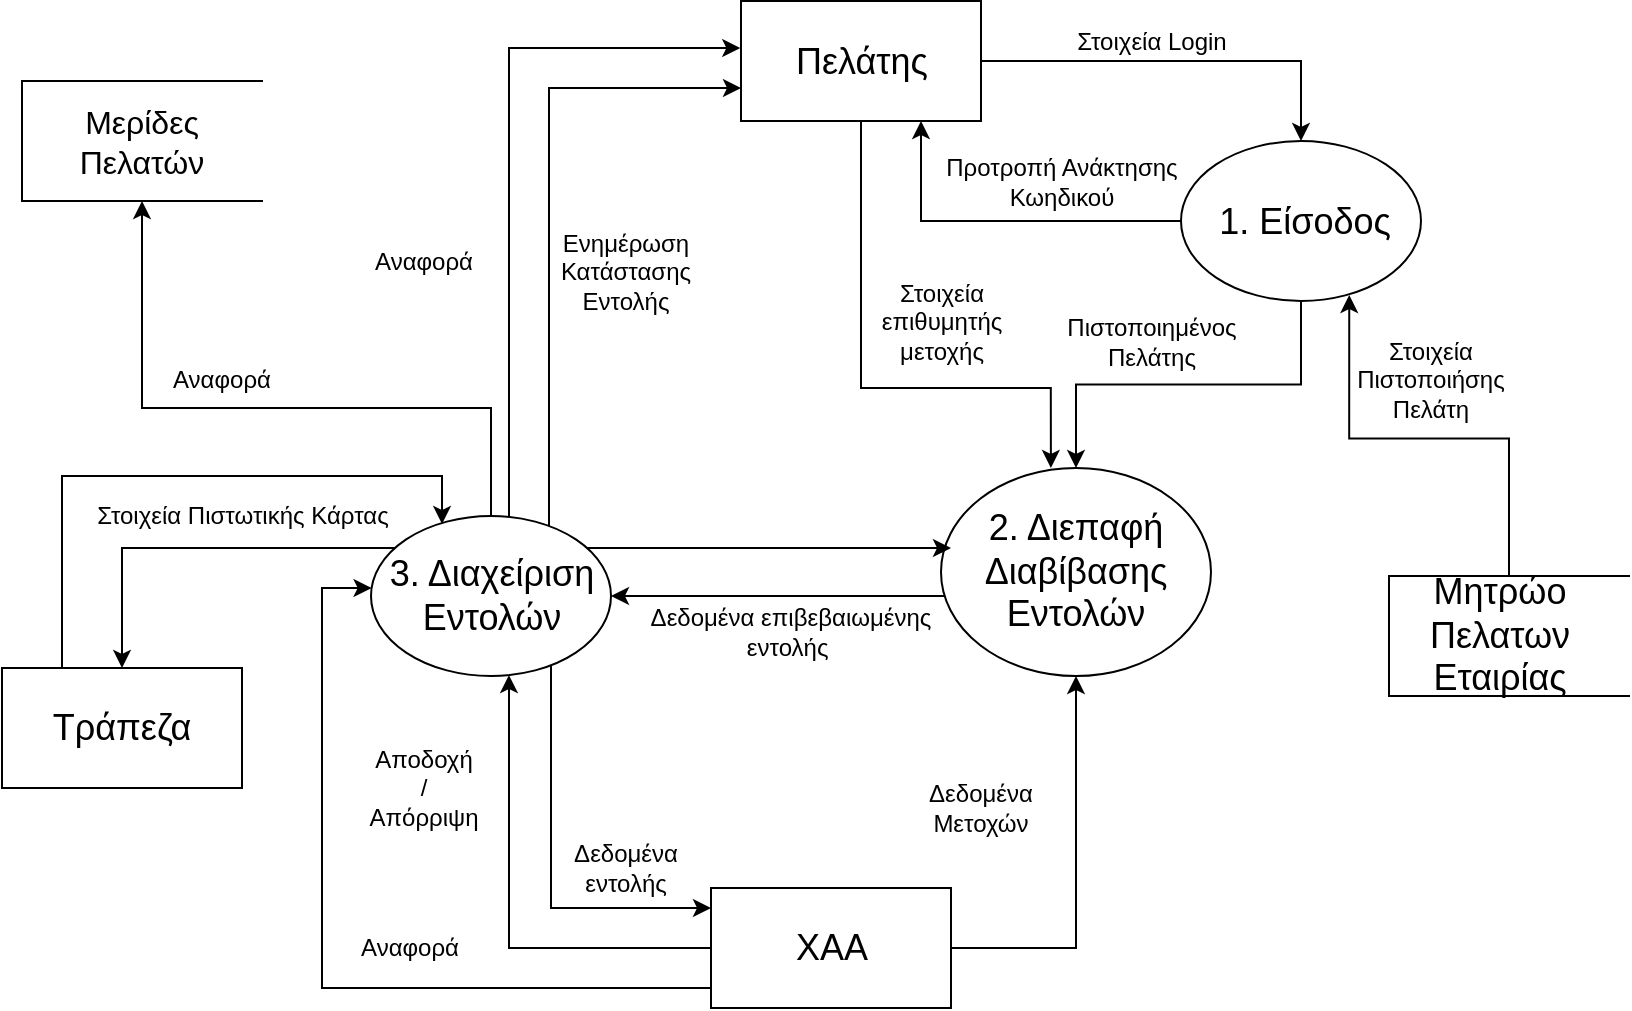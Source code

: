 <mxfile version="10.8.9" type="device"><diagram id="5hDE2YENWF5EzgXpUFWV" name="Page-1"><mxGraphModel dx="828" dy="570" grid="1" gridSize="10" guides="1" tooltips="1" connect="1" arrows="1" fold="1" page="1" pageScale="1" pageWidth="850" pageHeight="1100" math="0" shadow="0"><root><mxCell id="0"/><mxCell id="1" parent="0"/><mxCell id="2Jcjepf-wgYnSCiZa8Y2-4" value="" style="rounded=0;whiteSpace=wrap;html=1;fillColor=none;" parent="1" vertex="1"><mxGeometry x="379.5" y="26.5" width="120" height="60" as="geometry"/></mxCell><mxCell id="GRQ15BTBW4CokyNVDJQ9-27" style="edgeStyle=orthogonalEdgeStyle;rounded=0;orthogonalLoop=1;jettySize=auto;html=1;entryX=0.5;entryY=1;entryDx=0;entryDy=0;" edge="1" parent="1" source="2Jcjepf-wgYnSCiZa8Y2-5" target="GRQ15BTBW4CokyNVDJQ9-4"><mxGeometry relative="1" as="geometry"><mxPoint x="563.5" y="390" as="targetPoint"/><Array as="points"><mxPoint x="547.5" y="500"/></Array></mxGeometry></mxCell><mxCell id="GRQ15BTBW4CokyNVDJQ9-35" style="edgeStyle=orthogonalEdgeStyle;rounded=0;orthogonalLoop=1;jettySize=auto;html=1;" edge="1" parent="1" source="2Jcjepf-wgYnSCiZa8Y2-5" target="GRQ15BTBW4CokyNVDJQ9-5"><mxGeometry relative="1" as="geometry"><mxPoint x="224.5" y="364" as="targetPoint"/><Array as="points"><mxPoint x="263.5" y="500"/></Array></mxGeometry></mxCell><mxCell id="GRQ15BTBW4CokyNVDJQ9-47" style="edgeStyle=orthogonalEdgeStyle;rounded=0;orthogonalLoop=1;jettySize=auto;html=1;" edge="1" parent="1" source="2Jcjepf-wgYnSCiZa8Y2-5" target="GRQ15BTBW4CokyNVDJQ9-5"><mxGeometry relative="1" as="geometry"><mxPoint x="123.5" y="320" as="targetPoint"/><Array as="points"><mxPoint x="170" y="520"/><mxPoint x="170" y="320"/></Array></mxGeometry></mxCell><mxCell id="2Jcjepf-wgYnSCiZa8Y2-5" value="" style="rounded=0;whiteSpace=wrap;html=1;fillColor=none;" parent="1" vertex="1"><mxGeometry x="364.5" y="470" width="120" height="60" as="geometry"/></mxCell><mxCell id="2Jcjepf-wgYnSCiZa8Y2-19" value="" style="shape=partialRectangle;whiteSpace=wrap;html=1;bottom=1;right=1;left=1;top=0;fillColor=none;routingCenterX=-0.5;rotation=90;" parent="1" vertex="1"><mxGeometry x="50" y="36.5" width="60" height="120" as="geometry"/></mxCell><mxCell id="GRQ15BTBW4CokyNVDJQ9-18" style="edgeStyle=orthogonalEdgeStyle;rounded=0;orthogonalLoop=1;jettySize=auto;html=1;entryX=0.701;entryY=0.963;entryDx=0;entryDy=0;entryPerimeter=0;" edge="1" parent="1" source="2Jcjepf-wgYnSCiZa8Y2-20" target="GRQ15BTBW4CokyNVDJQ9-2"><mxGeometry relative="1" as="geometry"><mxPoint x="683" y="179" as="targetPoint"/></mxGeometry></mxCell><mxCell id="2Jcjepf-wgYnSCiZa8Y2-20" value="" style="shape=partialRectangle;whiteSpace=wrap;html=1;bottom=1;right=1;left=1;top=0;fillColor=none;routingCenterX=-0.5;rotation=90;" parent="1" vertex="1"><mxGeometry x="733.5" y="284" width="60" height="120" as="geometry"/></mxCell><mxCell id="GRQ15BTBW4CokyNVDJQ9-8" style="edgeStyle=orthogonalEdgeStyle;rounded=0;orthogonalLoop=1;jettySize=auto;html=1;" edge="1" parent="1" source="2Jcjepf-wgYnSCiZa8Y2-21" target="GRQ15BTBW4CokyNVDJQ9-2"><mxGeometry relative="1" as="geometry"/></mxCell><mxCell id="GRQ15BTBW4CokyNVDJQ9-38" style="edgeStyle=orthogonalEdgeStyle;rounded=0;orthogonalLoop=1;jettySize=auto;html=1;entryX=0.407;entryY=0;entryDx=0;entryDy=0;entryPerimeter=0;" edge="1" parent="1" source="2Jcjepf-wgYnSCiZa8Y2-21" target="GRQ15BTBW4CokyNVDJQ9-4"><mxGeometry relative="1" as="geometry"><Array as="points"><mxPoint x="439.5" y="220"/><mxPoint x="534.5" y="220"/></Array></mxGeometry></mxCell><mxCell id="2Jcjepf-wgYnSCiZa8Y2-21" value="&lt;font style=&quot;font-size: 18px&quot;&gt;Πελάτης&lt;/font&gt;" style="text;html=1;strokeColor=none;fillColor=none;align=center;verticalAlign=middle;whiteSpace=wrap;rounded=0;" parent="1" vertex="1"><mxGeometry x="379.5" y="26.5" width="120" height="60" as="geometry"/></mxCell><mxCell id="2Jcjepf-wgYnSCiZa8Y2-22" value="&lt;font style=&quot;font-size: 18px&quot;&gt;ΧΑΑ&lt;/font&gt;" style="text;html=1;strokeColor=none;fillColor=none;align=center;verticalAlign=middle;whiteSpace=wrap;rounded=0;" parent="1" vertex="1"><mxGeometry x="404.5" y="490" width="40" height="20" as="geometry"/></mxCell><mxCell id="2Jcjepf-wgYnSCiZa8Y2-23" value="&lt;font size=&quot;3&quot;&gt;Μερίδες Πελατών&lt;/font&gt;" style="text;html=1;strokeColor=none;fillColor=none;align=center;verticalAlign=middle;whiteSpace=wrap;rounded=0;" parent="1" vertex="1"><mxGeometry x="30" y="71.5" width="100" height="50" as="geometry"/></mxCell><mxCell id="2Jcjepf-wgYnSCiZa8Y2-24" value="&lt;font style=&quot;font-size: 18px&quot;&gt;Μητρώο Πελατων Εταιρίας&lt;/font&gt;" style="text;html=1;strokeColor=none;fillColor=none;align=center;verticalAlign=middle;whiteSpace=wrap;rounded=0;" parent="1" vertex="1"><mxGeometry x="713.5" y="319" width="90" height="50" as="geometry"/></mxCell><mxCell id="2Jcjepf-wgYnSCiZa8Y2-28" value="Αναφορά" style="text;html=1;strokeColor=none;fillColor=none;align=center;verticalAlign=middle;whiteSpace=wrap;rounded=0;" parent="1" vertex="1"><mxGeometry x="90" y="205.5" width="60" height="20" as="geometry"/></mxCell><mxCell id="2Jcjepf-wgYnSCiZa8Y2-36" value="Δεδομένα Μετοχών" style="text;html=1;strokeColor=none;fillColor=none;align=center;verticalAlign=middle;whiteSpace=wrap;rounded=0;" parent="1" vertex="1"><mxGeometry x="467" y="420" width="65" height="20" as="geometry"/></mxCell><mxCell id="2Jcjepf-wgYnSCiZa8Y2-64" value="" style="rounded=0;whiteSpace=wrap;html=1;fillColor=none;" parent="1" vertex="1"><mxGeometry x="10" y="360" width="120" height="60" as="geometry"/></mxCell><mxCell id="GRQ15BTBW4CokyNVDJQ9-52" style="edgeStyle=orthogonalEdgeStyle;rounded=0;orthogonalLoop=1;jettySize=auto;html=1;entryX=0.296;entryY=0.05;entryDx=0;entryDy=0;entryPerimeter=0;" edge="1" parent="1" source="2Jcjepf-wgYnSCiZa8Y2-66" target="GRQ15BTBW4CokyNVDJQ9-5"><mxGeometry relative="1" as="geometry"><Array as="points"><mxPoint x="40" y="264"/><mxPoint x="230" y="264"/></Array></mxGeometry></mxCell><mxCell id="2Jcjepf-wgYnSCiZa8Y2-66" value="&lt;font style=&quot;font-size: 18px&quot;&gt;Τράπεζα&lt;/font&gt;" style="text;html=1;strokeColor=none;fillColor=none;align=center;verticalAlign=middle;whiteSpace=wrap;rounded=0;" parent="1" vertex="1"><mxGeometry x="10" y="360" width="120" height="60" as="geometry"/></mxCell><mxCell id="2Jcjepf-wgYnSCiZa8Y2-70" value="Στοιχεία Πιστωτικής Κάρτας" style="text;html=1;strokeColor=none;fillColor=none;align=center;verticalAlign=middle;whiteSpace=wrap;rounded=0;" parent="1" vertex="1"><mxGeometry x="52.5" y="274" width="155" height="20" as="geometry"/></mxCell><mxCell id="GRQ15BTBW4CokyNVDJQ9-9" style="edgeStyle=orthogonalEdgeStyle;rounded=0;orthogonalLoop=1;jettySize=auto;html=1;entryX=0.75;entryY=1;entryDx=0;entryDy=0;" edge="1" parent="1" source="GRQ15BTBW4CokyNVDJQ9-2" target="2Jcjepf-wgYnSCiZa8Y2-21"><mxGeometry relative="1" as="geometry"><mxPoint x="469.5" y="96.5" as="targetPoint"/></mxGeometry></mxCell><mxCell id="GRQ15BTBW4CokyNVDJQ9-20" style="edgeStyle=orthogonalEdgeStyle;rounded=0;orthogonalLoop=1;jettySize=auto;html=1;entryX=0.5;entryY=0;entryDx=0;entryDy=0;" edge="1" parent="1" source="GRQ15BTBW4CokyNVDJQ9-2" target="GRQ15BTBW4CokyNVDJQ9-4"><mxGeometry relative="1" as="geometry"/></mxCell><mxCell id="GRQ15BTBW4CokyNVDJQ9-2" value="" style="ellipse;whiteSpace=wrap;html=1;" vertex="1" parent="1"><mxGeometry x="599.5" y="96.5" width="120" height="80" as="geometry"/></mxCell><mxCell id="GRQ15BTBW4CokyNVDJQ9-3" value="&lt;font style=&quot;font-size: 18px&quot;&gt;1. Είσοδος&lt;/font&gt;" style="text;html=1;strokeColor=none;fillColor=none;align=center;verticalAlign=middle;whiteSpace=wrap;rounded=0;" vertex="1" parent="1"><mxGeometry x="608.5" y="126.5" width="105" height="20" as="geometry"/></mxCell><mxCell id="GRQ15BTBW4CokyNVDJQ9-29" style="edgeStyle=orthogonalEdgeStyle;rounded=0;orthogonalLoop=1;jettySize=auto;html=1;entryX=1;entryY=0.5;entryDx=0;entryDy=0;" edge="1" parent="1" source="GRQ15BTBW4CokyNVDJQ9-4" target="GRQ15BTBW4CokyNVDJQ9-5"><mxGeometry relative="1" as="geometry"><Array as="points"><mxPoint x="434.5" y="324"/><mxPoint x="434.5" y="324"/></Array></mxGeometry></mxCell><mxCell id="GRQ15BTBW4CokyNVDJQ9-4" value="" style="ellipse;whiteSpace=wrap;html=1;" vertex="1" parent="1"><mxGeometry x="479.5" y="260" width="135" height="104" as="geometry"/></mxCell><mxCell id="GRQ15BTBW4CokyNVDJQ9-31" style="edgeStyle=orthogonalEdgeStyle;rounded=0;orthogonalLoop=1;jettySize=auto;html=1;" edge="1" parent="1" source="GRQ15BTBW4CokyNVDJQ9-5"><mxGeometry relative="1" as="geometry"><mxPoint x="364.5" y="480" as="targetPoint"/><Array as="points"><mxPoint x="284.5" y="480"/><mxPoint x="364.5" y="480"/></Array></mxGeometry></mxCell><mxCell id="GRQ15BTBW4CokyNVDJQ9-40" style="edgeStyle=orthogonalEdgeStyle;rounded=0;orthogonalLoop=1;jettySize=auto;html=1;" edge="1" parent="1" source="GRQ15BTBW4CokyNVDJQ9-5"><mxGeometry relative="1" as="geometry"><mxPoint x="484.5" y="300" as="targetPoint"/><Array as="points"><mxPoint x="484.5" y="300"/></Array></mxGeometry></mxCell><mxCell id="GRQ15BTBW4CokyNVDJQ9-43" style="edgeStyle=orthogonalEdgeStyle;rounded=0;orthogonalLoop=1;jettySize=auto;html=1;" edge="1" parent="1" source="GRQ15BTBW4CokyNVDJQ9-5"><mxGeometry relative="1" as="geometry"><mxPoint x="379.5" y="70" as="targetPoint"/><Array as="points"><mxPoint x="283.5" y="70"/><mxPoint x="379.5" y="70"/></Array></mxGeometry></mxCell><mxCell id="GRQ15BTBW4CokyNVDJQ9-45" style="edgeStyle=orthogonalEdgeStyle;rounded=0;orthogonalLoop=1;jettySize=auto;html=1;entryX=-0.003;entryY=0.392;entryDx=0;entryDy=0;entryPerimeter=0;" edge="1" parent="1" source="GRQ15BTBW4CokyNVDJQ9-5" target="2Jcjepf-wgYnSCiZa8Y2-21"><mxGeometry relative="1" as="geometry"><Array as="points"><mxPoint x="263.5" y="50"/></Array></mxGeometry></mxCell><mxCell id="GRQ15BTBW4CokyNVDJQ9-51" style="edgeStyle=orthogonalEdgeStyle;rounded=0;orthogonalLoop=1;jettySize=auto;html=1;entryX=0.5;entryY=0;entryDx=0;entryDy=0;" edge="1" parent="1" source="GRQ15BTBW4CokyNVDJQ9-5" target="2Jcjepf-wgYnSCiZa8Y2-66"><mxGeometry relative="1" as="geometry"><Array as="points"><mxPoint x="70" y="300"/></Array></mxGeometry></mxCell><mxCell id="GRQ15BTBW4CokyNVDJQ9-54" style="edgeStyle=orthogonalEdgeStyle;rounded=0;orthogonalLoop=1;jettySize=auto;html=1;entryX=1;entryY=0.5;entryDx=0;entryDy=0;" edge="1" parent="1" source="GRQ15BTBW4CokyNVDJQ9-5" target="2Jcjepf-wgYnSCiZa8Y2-19"><mxGeometry relative="1" as="geometry"><Array as="points"><mxPoint x="254" y="230"/><mxPoint x="80" y="230"/></Array></mxGeometry></mxCell><mxCell id="GRQ15BTBW4CokyNVDJQ9-5" value="" style="ellipse;whiteSpace=wrap;html=1;" vertex="1" parent="1"><mxGeometry x="194.5" y="284" width="120" height="80" as="geometry"/></mxCell><mxCell id="GRQ15BTBW4CokyNVDJQ9-6" value="&lt;font style=&quot;font-size: 18px&quot;&gt;2. Διεπαφή Διαβίβασης Εντολών&lt;/font&gt;&lt;br&gt;" style="text;html=1;strokeColor=none;fillColor=none;align=center;verticalAlign=middle;whiteSpace=wrap;rounded=0;" vertex="1" parent="1"><mxGeometry x="527" y="301.5" width="40" height="20" as="geometry"/></mxCell><mxCell id="GRQ15BTBW4CokyNVDJQ9-7" value="&lt;font style=&quot;font-size: 18px&quot;&gt;3. Διαχείριση Εντολών&lt;/font&gt;" style="text;html=1;strokeColor=none;fillColor=none;align=center;verticalAlign=middle;whiteSpace=wrap;rounded=0;" vertex="1" parent="1"><mxGeometry x="199.5" y="314" width="110" height="20" as="geometry"/></mxCell><mxCell id="GRQ15BTBW4CokyNVDJQ9-10" value="Στοιχεία Login&lt;br&gt;" style="text;html=1;strokeColor=none;fillColor=none;align=center;verticalAlign=middle;whiteSpace=wrap;rounded=0;" vertex="1" parent="1"><mxGeometry x="539.5" y="36.5" width="90" height="20" as="geometry"/></mxCell><mxCell id="GRQ15BTBW4CokyNVDJQ9-12" value="Προτροπή Ανάκτησης Κωηδικού" style="text;html=1;strokeColor=none;fillColor=none;align=center;verticalAlign=middle;whiteSpace=wrap;rounded=0;" vertex="1" parent="1"><mxGeometry x="479.5" y="106.5" width="120" height="20" as="geometry"/></mxCell><mxCell id="GRQ15BTBW4CokyNVDJQ9-16" value="Στοιχεία Πιστοποιήσης Πελάτη" style="text;html=1;strokeColor=none;fillColor=none;align=center;verticalAlign=middle;whiteSpace=wrap;rounded=0;" vertex="1" parent="1"><mxGeometry x="689" y="205.5" width="71" height="20" as="geometry"/></mxCell><mxCell id="GRQ15BTBW4CokyNVDJQ9-21" value="Πιστοποιημένος Πελάτης" style="text;html=1;strokeColor=none;fillColor=none;align=center;verticalAlign=middle;whiteSpace=wrap;rounded=0;" vertex="1" parent="1"><mxGeometry x="564.5" y="186.5" width="40" height="20" as="geometry"/></mxCell><mxCell id="GRQ15BTBW4CokyNVDJQ9-22" value="Στοιχεία επιθυμητής μετοχής" style="text;html=1;strokeColor=none;fillColor=none;align=center;verticalAlign=middle;whiteSpace=wrap;rounded=0;" vertex="1" parent="1"><mxGeometry x="459.5" y="176.5" width="40" height="20" as="geometry"/></mxCell><mxCell id="GRQ15BTBW4CokyNVDJQ9-30" value="Δεδομένα επιβεβαιωμένης εντολής&amp;nbsp;" style="text;html=1;strokeColor=none;fillColor=none;align=center;verticalAlign=middle;whiteSpace=wrap;rounded=0;" vertex="1" parent="1"><mxGeometry x="333" y="331.5" width="143" height="20" as="geometry"/></mxCell><mxCell id="GRQ15BTBW4CokyNVDJQ9-32" value="Δεδομένα εντολής" style="text;html=1;strokeColor=none;fillColor=none;align=center;verticalAlign=middle;whiteSpace=wrap;rounded=0;" vertex="1" parent="1"><mxGeometry x="302" y="450" width="40" height="20" as="geometry"/></mxCell><mxCell id="GRQ15BTBW4CokyNVDJQ9-41" value="Αποδοχή / Απόρριψη" style="text;html=1;strokeColor=none;fillColor=none;align=center;verticalAlign=middle;whiteSpace=wrap;rounded=0;" vertex="1" parent="1"><mxGeometry x="201" y="410" width="40" height="20" as="geometry"/></mxCell><mxCell id="GRQ15BTBW4CokyNVDJQ9-44" value="Ενημέρωση Κατάστασης Εντολής" style="text;html=1;strokeColor=none;fillColor=none;align=center;verticalAlign=middle;whiteSpace=wrap;rounded=0;" vertex="1" parent="1"><mxGeometry x="302" y="151.5" width="40" height="20" as="geometry"/></mxCell><mxCell id="GRQ15BTBW4CokyNVDJQ9-46" value="Αναφορά" style="text;html=1;strokeColor=none;fillColor=none;align=center;verticalAlign=middle;whiteSpace=wrap;rounded=0;" vertex="1" parent="1"><mxGeometry x="201" y="146.5" width="40" height="20" as="geometry"/></mxCell><mxCell id="GRQ15BTBW4CokyNVDJQ9-48" value="Αναφορά" style="text;html=1;strokeColor=none;fillColor=none;align=center;verticalAlign=middle;whiteSpace=wrap;rounded=0;" vertex="1" parent="1"><mxGeometry x="193.5" y="490" width="40" height="20" as="geometry"/></mxCell></root></mxGraphModel></diagram></mxfile>